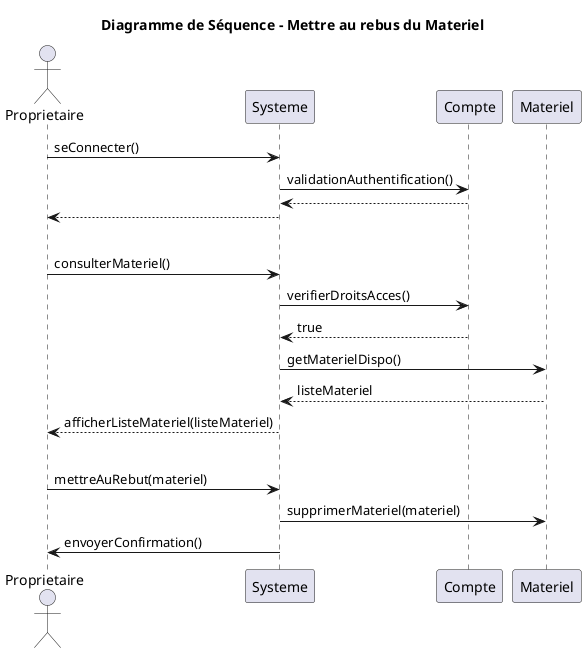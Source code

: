 @startuml
title Diagramme de Séquence - Mettre au rebus du Materiel
actor Proprietaire
participant Systeme
participant Compte
participant Materiel

'Connexion à un compte'
Proprietaire -> Systeme: seConnecter()
Systeme -> Compte: validationAuthentification()
return
Systeme --> Proprietaire



'Séparation'
|||


'Proprietaire consulte le matériel'
Proprietaire -> Systeme : consulterMateriel()
Systeme -> Compte : verifierDroitsAcces()
Compte --> Systeme : true
Systeme -> Materiel : getMaterielDispo()
Materiel --> Systeme : listeMateriel
Systeme --> Proprietaire : afficherListeMateriel(listeMateriel)

'Séparation'
|||

'Propriétaire met au rebus un materiel'
Proprietaire -> Systeme : mettreAuRebut(materiel)
Systeme -> Materiel : supprimerMateriel(materiel)
Systeme -> Proprietaire : envoyerConfirmation()

@enduml